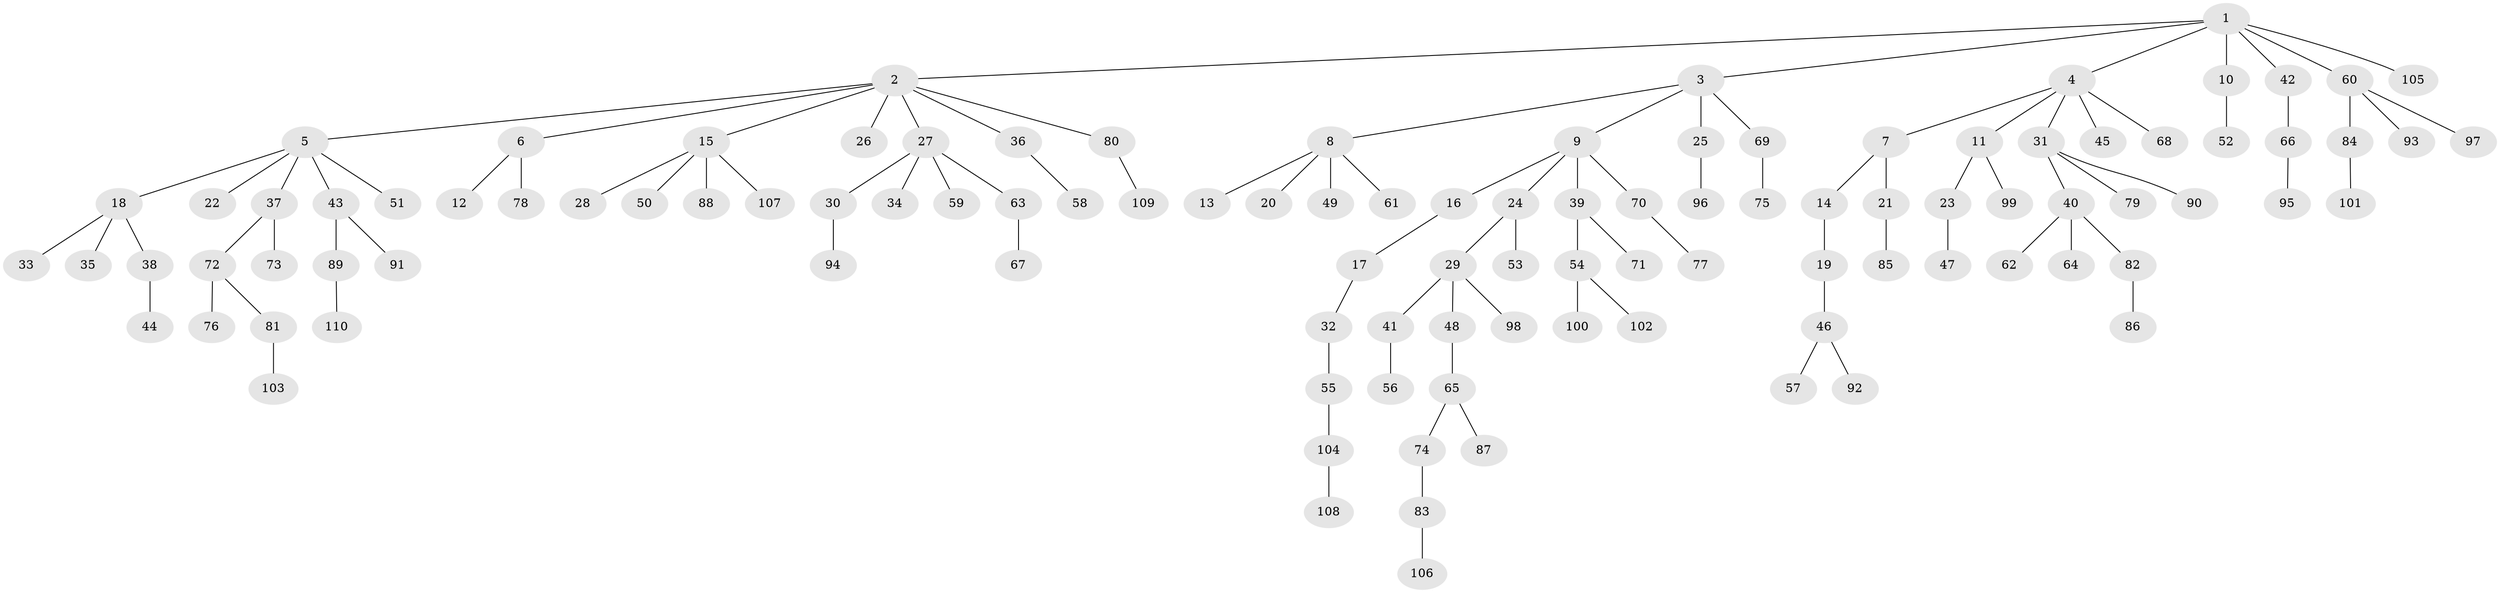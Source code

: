 // coarse degree distribution, {13: 0.01818181818181818, 5: 0.07272727272727272, 6: 0.01818181818181818, 1: 0.6545454545454545, 3: 0.05454545454545454, 4: 0.03636363636363636, 2: 0.14545454545454545}
// Generated by graph-tools (version 1.1) at 2025/19/03/04/25 18:19:11]
// undirected, 110 vertices, 109 edges
graph export_dot {
graph [start="1"]
  node [color=gray90,style=filled];
  1;
  2;
  3;
  4;
  5;
  6;
  7;
  8;
  9;
  10;
  11;
  12;
  13;
  14;
  15;
  16;
  17;
  18;
  19;
  20;
  21;
  22;
  23;
  24;
  25;
  26;
  27;
  28;
  29;
  30;
  31;
  32;
  33;
  34;
  35;
  36;
  37;
  38;
  39;
  40;
  41;
  42;
  43;
  44;
  45;
  46;
  47;
  48;
  49;
  50;
  51;
  52;
  53;
  54;
  55;
  56;
  57;
  58;
  59;
  60;
  61;
  62;
  63;
  64;
  65;
  66;
  67;
  68;
  69;
  70;
  71;
  72;
  73;
  74;
  75;
  76;
  77;
  78;
  79;
  80;
  81;
  82;
  83;
  84;
  85;
  86;
  87;
  88;
  89;
  90;
  91;
  92;
  93;
  94;
  95;
  96;
  97;
  98;
  99;
  100;
  101;
  102;
  103;
  104;
  105;
  106;
  107;
  108;
  109;
  110;
  1 -- 2;
  1 -- 3;
  1 -- 4;
  1 -- 10;
  1 -- 42;
  1 -- 60;
  1 -- 105;
  2 -- 5;
  2 -- 6;
  2 -- 15;
  2 -- 26;
  2 -- 27;
  2 -- 36;
  2 -- 80;
  3 -- 8;
  3 -- 9;
  3 -- 25;
  3 -- 69;
  4 -- 7;
  4 -- 11;
  4 -- 31;
  4 -- 45;
  4 -- 68;
  5 -- 18;
  5 -- 22;
  5 -- 37;
  5 -- 43;
  5 -- 51;
  6 -- 12;
  6 -- 78;
  7 -- 14;
  7 -- 21;
  8 -- 13;
  8 -- 20;
  8 -- 49;
  8 -- 61;
  9 -- 16;
  9 -- 24;
  9 -- 39;
  9 -- 70;
  10 -- 52;
  11 -- 23;
  11 -- 99;
  14 -- 19;
  15 -- 28;
  15 -- 50;
  15 -- 88;
  15 -- 107;
  16 -- 17;
  17 -- 32;
  18 -- 33;
  18 -- 35;
  18 -- 38;
  19 -- 46;
  21 -- 85;
  23 -- 47;
  24 -- 29;
  24 -- 53;
  25 -- 96;
  27 -- 30;
  27 -- 34;
  27 -- 59;
  27 -- 63;
  29 -- 41;
  29 -- 48;
  29 -- 98;
  30 -- 94;
  31 -- 40;
  31 -- 79;
  31 -- 90;
  32 -- 55;
  36 -- 58;
  37 -- 72;
  37 -- 73;
  38 -- 44;
  39 -- 54;
  39 -- 71;
  40 -- 62;
  40 -- 64;
  40 -- 82;
  41 -- 56;
  42 -- 66;
  43 -- 89;
  43 -- 91;
  46 -- 57;
  46 -- 92;
  48 -- 65;
  54 -- 100;
  54 -- 102;
  55 -- 104;
  60 -- 84;
  60 -- 93;
  60 -- 97;
  63 -- 67;
  65 -- 74;
  65 -- 87;
  66 -- 95;
  69 -- 75;
  70 -- 77;
  72 -- 76;
  72 -- 81;
  74 -- 83;
  80 -- 109;
  81 -- 103;
  82 -- 86;
  83 -- 106;
  84 -- 101;
  89 -- 110;
  104 -- 108;
}
